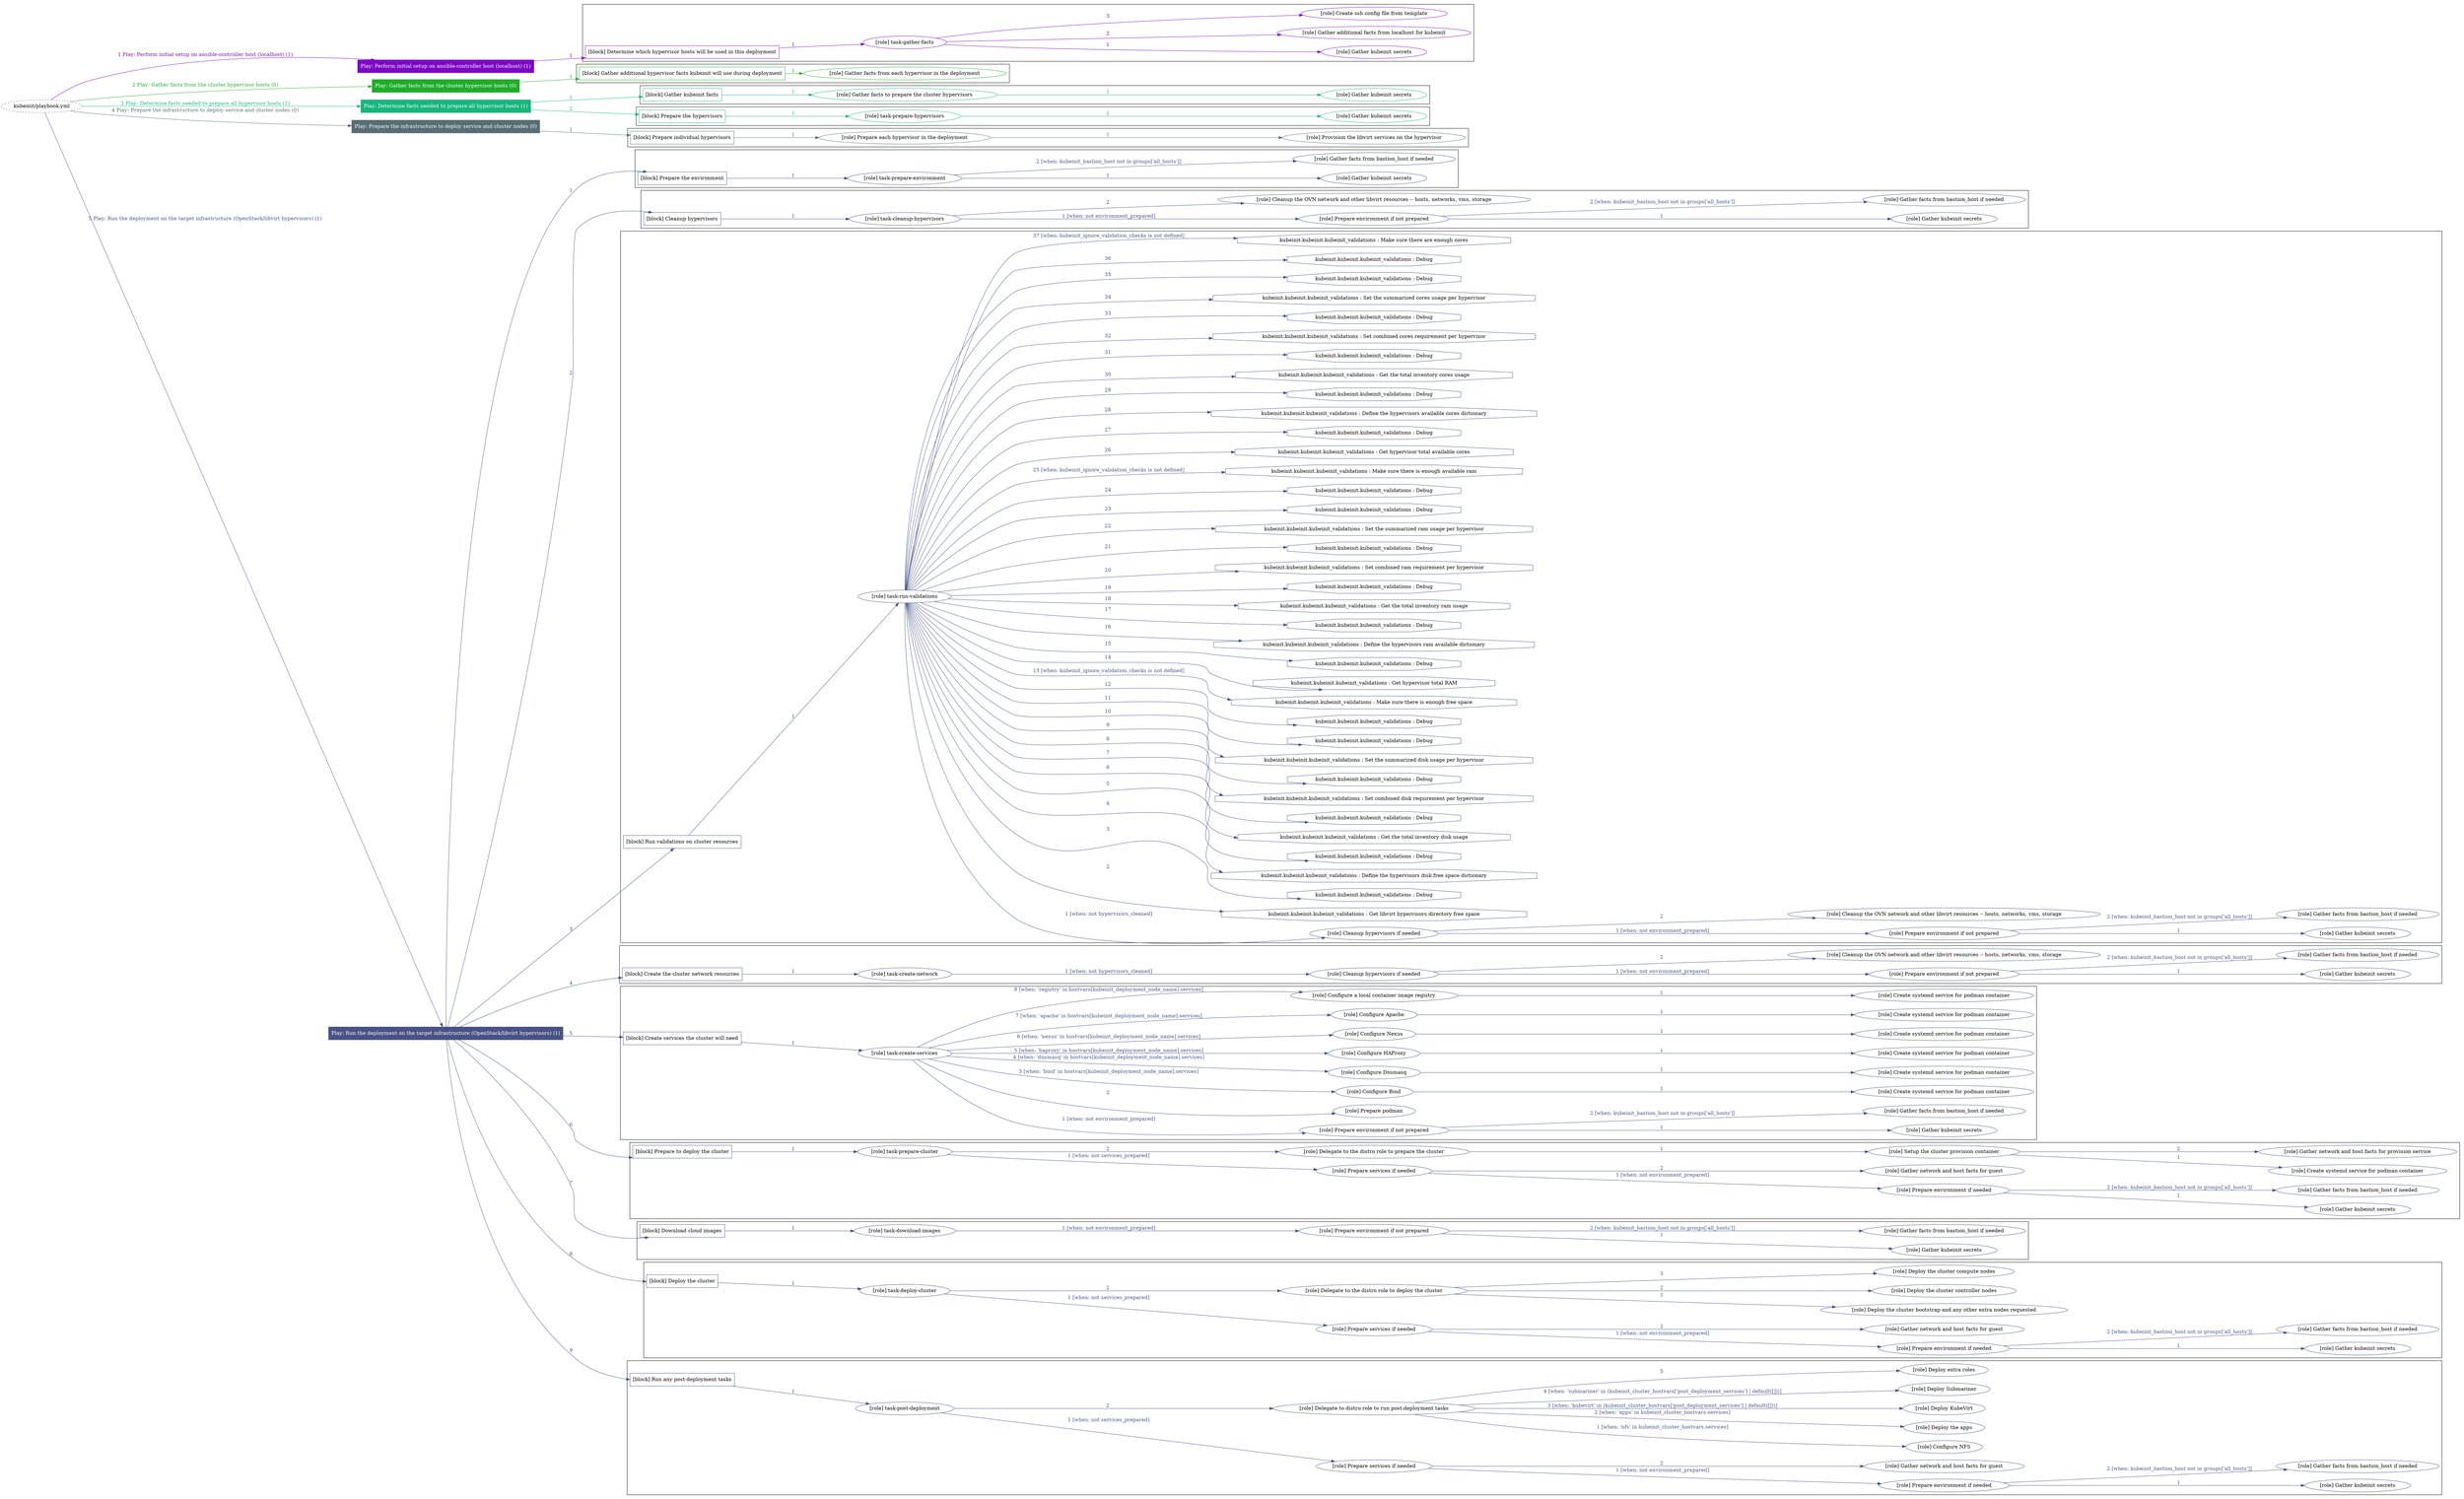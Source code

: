 digraph {
	graph [concentrate=true ordering=in rankdir=LR ratio=fill]
	edge [esep=5 sep=10]
	"kubeinit/playbook.yml" [URL="/home/runner/work/kubeinit/kubeinit/kubeinit/playbook.yml" id=playbook_e165d195 style=dotted]
	"kubeinit/playbook.yml" -> play_b39936c9 [label="1 Play: Perform initial setup on ansible-controller host (localhost) (1)" color="#7c07c5" fontcolor="#7c07c5" id=edge_play_b39936c9 labeltooltip="1 Play: Perform initial setup on ansible-controller host (localhost) (1)" tooltip="1 Play: Perform initial setup on ansible-controller host (localhost) (1)"]
	subgraph "Play: Perform initial setup on ansible-controller host (localhost) (1)" {
		play_b39936c9 [label="Play: Perform initial setup on ansible-controller host (localhost) (1)" URL="/home/runner/work/kubeinit/kubeinit/kubeinit/playbook.yml" color="#7c07c5" fontcolor="#ffffff" id=play_b39936c9 shape=box style=filled tooltip=localhost]
		play_b39936c9 -> block_df18a59b [label=1 color="#7c07c5" fontcolor="#7c07c5" id=edge_block_df18a59b labeltooltip=1 tooltip=1]
		subgraph cluster_block_df18a59b {
			block_df18a59b [label="[block] Determine which hypervisor hosts will be used in this deployment" URL="/home/runner/work/kubeinit/kubeinit/kubeinit/playbook.yml" color="#7c07c5" id=block_df18a59b labeltooltip="Determine which hypervisor hosts will be used in this deployment" shape=box tooltip="Determine which hypervisor hosts will be used in this deployment"]
			block_df18a59b -> role_0419d117 [label="1 " color="#7c07c5" fontcolor="#7c07c5" id=edge_role_0419d117 labeltooltip="1 " tooltip="1 "]
			subgraph "task-gather-facts" {
				role_0419d117 [label="[role] task-gather-facts" URL="/home/runner/work/kubeinit/kubeinit/kubeinit/playbook.yml" color="#7c07c5" id=role_0419d117 tooltip="task-gather-facts"]
				role_0419d117 -> role_a0d05494 [label="1 " color="#7c07c5" fontcolor="#7c07c5" id=edge_role_a0d05494 labeltooltip="1 " tooltip="1 "]
				subgraph "Gather kubeinit secrets" {
					role_a0d05494 [label="[role] Gather kubeinit secrets" URL="/home/runner/.ansible/collections/ansible_collections/kubeinit/kubeinit/roles/kubeinit_prepare/tasks/build_hypervisors_group.yml" color="#7c07c5" id=role_a0d05494 tooltip="Gather kubeinit secrets"]
				}
				role_0419d117 -> role_77c975e5 [label="2 " color="#7c07c5" fontcolor="#7c07c5" id=edge_role_77c975e5 labeltooltip="2 " tooltip="2 "]
				subgraph "Gather additional facts from localhost for kubeinit" {
					role_77c975e5 [label="[role] Gather additional facts from localhost for kubeinit" URL="/home/runner/.ansible/collections/ansible_collections/kubeinit/kubeinit/roles/kubeinit_prepare/tasks/build_hypervisors_group.yml" color="#7c07c5" id=role_77c975e5 tooltip="Gather additional facts from localhost for kubeinit"]
				}
				role_0419d117 -> role_5011b105 [label="3 " color="#7c07c5" fontcolor="#7c07c5" id=edge_role_5011b105 labeltooltip="3 " tooltip="3 "]
				subgraph "Create ssh config file from template" {
					role_5011b105 [label="[role] Create ssh config file from template" URL="/home/runner/.ansible/collections/ansible_collections/kubeinit/kubeinit/roles/kubeinit_prepare/tasks/build_hypervisors_group.yml" color="#7c07c5" id=role_5011b105 tooltip="Create ssh config file from template"]
				}
			}
		}
	}
	"kubeinit/playbook.yml" -> play_15cdb31a [label="2 Play: Gather facts from the cluster hypervisor hosts (0)" color="#1fad29" fontcolor="#1fad29" id=edge_play_15cdb31a labeltooltip="2 Play: Gather facts from the cluster hypervisor hosts (0)" tooltip="2 Play: Gather facts from the cluster hypervisor hosts (0)"]
	subgraph "Play: Gather facts from the cluster hypervisor hosts (0)" {
		play_15cdb31a [label="Play: Gather facts from the cluster hypervisor hosts (0)" URL="/home/runner/work/kubeinit/kubeinit/kubeinit/playbook.yml" color="#1fad29" fontcolor="#ffffff" id=play_15cdb31a shape=box style=filled tooltip="Play: Gather facts from the cluster hypervisor hosts (0)"]
		play_15cdb31a -> block_5ecfaa1b [label=1 color="#1fad29" fontcolor="#1fad29" id=edge_block_5ecfaa1b labeltooltip=1 tooltip=1]
		subgraph cluster_block_5ecfaa1b {
			block_5ecfaa1b [label="[block] Gather additional hypervisor facts kubeinit will use during deployment" URL="/home/runner/work/kubeinit/kubeinit/kubeinit/playbook.yml" color="#1fad29" id=block_5ecfaa1b labeltooltip="Gather additional hypervisor facts kubeinit will use during deployment" shape=box tooltip="Gather additional hypervisor facts kubeinit will use during deployment"]
			block_5ecfaa1b -> role_6c024d2e [label="1 " color="#1fad29" fontcolor="#1fad29" id=edge_role_6c024d2e labeltooltip="1 " tooltip="1 "]
			subgraph "Gather facts from each hypervisor in the deployment" {
				role_6c024d2e [label="[role] Gather facts from each hypervisor in the deployment" URL="/home/runner/work/kubeinit/kubeinit/kubeinit/playbook.yml" color="#1fad29" id=role_6c024d2e tooltip="Gather facts from each hypervisor in the deployment"]
			}
		}
	}
	"kubeinit/playbook.yml" -> play_80fdcc60 [label="3 Play: Determine facts needed to prepare all hypervisor hosts (1)" color="#16b67c" fontcolor="#16b67c" id=edge_play_80fdcc60 labeltooltip="3 Play: Determine facts needed to prepare all hypervisor hosts (1)" tooltip="3 Play: Determine facts needed to prepare all hypervisor hosts (1)"]
	subgraph "Play: Determine facts needed to prepare all hypervisor hosts (1)" {
		play_80fdcc60 [label="Play: Determine facts needed to prepare all hypervisor hosts (1)" URL="/home/runner/work/kubeinit/kubeinit/kubeinit/playbook.yml" color="#16b67c" fontcolor="#ffffff" id=play_80fdcc60 shape=box style=filled tooltip=localhost]
		play_80fdcc60 -> block_9526e3d7 [label=1 color="#16b67c" fontcolor="#16b67c" id=edge_block_9526e3d7 labeltooltip=1 tooltip=1]
		subgraph cluster_block_9526e3d7 {
			block_9526e3d7 [label="[block] Gather kubeinit facts" URL="/home/runner/work/kubeinit/kubeinit/kubeinit/playbook.yml" color="#16b67c" id=block_9526e3d7 labeltooltip="Gather kubeinit facts" shape=box tooltip="Gather kubeinit facts"]
			block_9526e3d7 -> role_a04226e2 [label="1 " color="#16b67c" fontcolor="#16b67c" id=edge_role_a04226e2 labeltooltip="1 " tooltip="1 "]
			subgraph "Gather facts to prepare the cluster hypervisors" {
				role_a04226e2 [label="[role] Gather facts to prepare the cluster hypervisors" URL="/home/runner/work/kubeinit/kubeinit/kubeinit/playbook.yml" color="#16b67c" id=role_a04226e2 tooltip="Gather facts to prepare the cluster hypervisors"]
				role_a04226e2 -> role_629d0f61 [label="1 " color="#16b67c" fontcolor="#16b67c" id=edge_role_629d0f61 labeltooltip="1 " tooltip="1 "]
				subgraph "Gather kubeinit secrets" {
					role_629d0f61 [label="[role] Gather kubeinit secrets" URL="/home/runner/.ansible/collections/ansible_collections/kubeinit/kubeinit/roles/kubeinit_prepare/tasks/gather_kubeinit_facts.yml" color="#16b67c" id=role_629d0f61 tooltip="Gather kubeinit secrets"]
				}
			}
		}
		play_80fdcc60 -> block_d2785560 [label=2 color="#16b67c" fontcolor="#16b67c" id=edge_block_d2785560 labeltooltip=2 tooltip=2]
		subgraph cluster_block_d2785560 {
			block_d2785560 [label="[block] Prepare the hypervisors" URL="/home/runner/work/kubeinit/kubeinit/kubeinit/playbook.yml" color="#16b67c" id=block_d2785560 labeltooltip="Prepare the hypervisors" shape=box tooltip="Prepare the hypervisors"]
			block_d2785560 -> role_91aceff5 [label="1 " color="#16b67c" fontcolor="#16b67c" id=edge_role_91aceff5 labeltooltip="1 " tooltip="1 "]
			subgraph "task-prepare-hypervisors" {
				role_91aceff5 [label="[role] task-prepare-hypervisors" URL="/home/runner/work/kubeinit/kubeinit/kubeinit/playbook.yml" color="#16b67c" id=role_91aceff5 tooltip="task-prepare-hypervisors"]
				role_91aceff5 -> role_79ef7860 [label="1 " color="#16b67c" fontcolor="#16b67c" id=edge_role_79ef7860 labeltooltip="1 " tooltip="1 "]
				subgraph "Gather kubeinit secrets" {
					role_79ef7860 [label="[role] Gather kubeinit secrets" URL="/home/runner/.ansible/collections/ansible_collections/kubeinit/kubeinit/roles/kubeinit_prepare/tasks/gather_kubeinit_facts.yml" color="#16b67c" id=role_79ef7860 tooltip="Gather kubeinit secrets"]
				}
			}
		}
	}
	"kubeinit/playbook.yml" -> play_d66b73c7 [label="4 Play: Prepare the infrastructure to deploy service and cluster nodes (0)" color="#586d74" fontcolor="#586d74" id=edge_play_d66b73c7 labeltooltip="4 Play: Prepare the infrastructure to deploy service and cluster nodes (0)" tooltip="4 Play: Prepare the infrastructure to deploy service and cluster nodes (0)"]
	subgraph "Play: Prepare the infrastructure to deploy service and cluster nodes (0)" {
		play_d66b73c7 [label="Play: Prepare the infrastructure to deploy service and cluster nodes (0)" URL="/home/runner/work/kubeinit/kubeinit/kubeinit/playbook.yml" color="#586d74" fontcolor="#ffffff" id=play_d66b73c7 shape=box style=filled tooltip="Play: Prepare the infrastructure to deploy service and cluster nodes (0)"]
		play_d66b73c7 -> block_55d68b80 [label=1 color="#586d74" fontcolor="#586d74" id=edge_block_55d68b80 labeltooltip=1 tooltip=1]
		subgraph cluster_block_55d68b80 {
			block_55d68b80 [label="[block] Prepare individual hypervisors" URL="/home/runner/work/kubeinit/kubeinit/kubeinit/playbook.yml" color="#586d74" id=block_55d68b80 labeltooltip="Prepare individual hypervisors" shape=box tooltip="Prepare individual hypervisors"]
			block_55d68b80 -> role_3cbe4081 [label="1 " color="#586d74" fontcolor="#586d74" id=edge_role_3cbe4081 labeltooltip="1 " tooltip="1 "]
			subgraph "Prepare each hypervisor in the deployment" {
				role_3cbe4081 [label="[role] Prepare each hypervisor in the deployment" URL="/home/runner/work/kubeinit/kubeinit/kubeinit/playbook.yml" color="#586d74" id=role_3cbe4081 tooltip="Prepare each hypervisor in the deployment"]
				role_3cbe4081 -> role_d733265a [label="1 " color="#586d74" fontcolor="#586d74" id=edge_role_d733265a labeltooltip="1 " tooltip="1 "]
				subgraph "Provision the libvirt services on the hypervisor" {
					role_d733265a [label="[role] Provision the libvirt services on the hypervisor" URL="/home/runner/.ansible/collections/ansible_collections/kubeinit/kubeinit/roles/kubeinit_prepare/tasks/prepare_hypervisor.yml" color="#586d74" id=role_d733265a tooltip="Provision the libvirt services on the hypervisor"]
				}
			}
		}
	}
	"kubeinit/playbook.yml" -> play_f026ac64 [label="5 Play: Run the deployment on the target infrastructure (OpenStack/libvirt hypervisors) (1)" color="#485284" fontcolor="#485284" id=edge_play_f026ac64 labeltooltip="5 Play: Run the deployment on the target infrastructure (OpenStack/libvirt hypervisors) (1)" tooltip="5 Play: Run the deployment on the target infrastructure (OpenStack/libvirt hypervisors) (1)"]
	subgraph "Play: Run the deployment on the target infrastructure (OpenStack/libvirt hypervisors) (1)" {
		play_f026ac64 [label="Play: Run the deployment on the target infrastructure (OpenStack/libvirt hypervisors) (1)" URL="/home/runner/work/kubeinit/kubeinit/kubeinit/playbook.yml" color="#485284" fontcolor="#ffffff" id=play_f026ac64 shape=box style=filled tooltip=localhost]
		play_f026ac64 -> block_2dd8a87c [label=1 color="#485284" fontcolor="#485284" id=edge_block_2dd8a87c labeltooltip=1 tooltip=1]
		subgraph cluster_block_2dd8a87c {
			block_2dd8a87c [label="[block] Prepare the environment" URL="/home/runner/work/kubeinit/kubeinit/kubeinit/playbook.yml" color="#485284" id=block_2dd8a87c labeltooltip="Prepare the environment" shape=box tooltip="Prepare the environment"]
			block_2dd8a87c -> role_6b06c5dc [label="1 " color="#485284" fontcolor="#485284" id=edge_role_6b06c5dc labeltooltip="1 " tooltip="1 "]
			subgraph "task-prepare-environment" {
				role_6b06c5dc [label="[role] task-prepare-environment" URL="/home/runner/work/kubeinit/kubeinit/kubeinit/playbook.yml" color="#485284" id=role_6b06c5dc tooltip="task-prepare-environment"]
				role_6b06c5dc -> role_f160cb7f [label="1 " color="#485284" fontcolor="#485284" id=edge_role_f160cb7f labeltooltip="1 " tooltip="1 "]
				subgraph "Gather kubeinit secrets" {
					role_f160cb7f [label="[role] Gather kubeinit secrets" URL="/home/runner/.ansible/collections/ansible_collections/kubeinit/kubeinit/roles/kubeinit_prepare/tasks/gather_kubeinit_facts.yml" color="#485284" id=role_f160cb7f tooltip="Gather kubeinit secrets"]
				}
				role_6b06c5dc -> role_c52f47fa [label="2 [when: kubeinit_bastion_host not in groups['all_hosts']]" color="#485284" fontcolor="#485284" id=edge_role_c52f47fa labeltooltip="2 [when: kubeinit_bastion_host not in groups['all_hosts']]" tooltip="2 [when: kubeinit_bastion_host not in groups['all_hosts']]"]
				subgraph "Gather facts from bastion_host if needed" {
					role_c52f47fa [label="[role] Gather facts from bastion_host if needed" URL="/home/runner/.ansible/collections/ansible_collections/kubeinit/kubeinit/roles/kubeinit_prepare/tasks/main.yml" color="#485284" id=role_c52f47fa tooltip="Gather facts from bastion_host if needed"]
				}
			}
		}
		play_f026ac64 -> block_02aca6d0 [label=2 color="#485284" fontcolor="#485284" id=edge_block_02aca6d0 labeltooltip=2 tooltip=2]
		subgraph cluster_block_02aca6d0 {
			block_02aca6d0 [label="[block] Cleanup hypervisors" URL="/home/runner/work/kubeinit/kubeinit/kubeinit/playbook.yml" color="#485284" id=block_02aca6d0 labeltooltip="Cleanup hypervisors" shape=box tooltip="Cleanup hypervisors"]
			block_02aca6d0 -> role_238a31aa [label="1 " color="#485284" fontcolor="#485284" id=edge_role_238a31aa labeltooltip="1 " tooltip="1 "]
			subgraph "task-cleanup-hypervisors" {
				role_238a31aa [label="[role] task-cleanup-hypervisors" URL="/home/runner/work/kubeinit/kubeinit/kubeinit/playbook.yml" color="#485284" id=role_238a31aa tooltip="task-cleanup-hypervisors"]
				role_238a31aa -> role_1bfb5729 [label="1 [when: not environment_prepared]" color="#485284" fontcolor="#485284" id=edge_role_1bfb5729 labeltooltip="1 [when: not environment_prepared]" tooltip="1 [when: not environment_prepared]"]
				subgraph "Prepare environment if not prepared" {
					role_1bfb5729 [label="[role] Prepare environment if not prepared" URL="/home/runner/.ansible/collections/ansible_collections/kubeinit/kubeinit/roles/kubeinit_libvirt/tasks/cleanup_hypervisors.yml" color="#485284" id=role_1bfb5729 tooltip="Prepare environment if not prepared"]
					role_1bfb5729 -> role_c528c324 [label="1 " color="#485284" fontcolor="#485284" id=edge_role_c528c324 labeltooltip="1 " tooltip="1 "]
					subgraph "Gather kubeinit secrets" {
						role_c528c324 [label="[role] Gather kubeinit secrets" URL="/home/runner/.ansible/collections/ansible_collections/kubeinit/kubeinit/roles/kubeinit_prepare/tasks/gather_kubeinit_facts.yml" color="#485284" id=role_c528c324 tooltip="Gather kubeinit secrets"]
					}
					role_1bfb5729 -> role_07a1faea [label="2 [when: kubeinit_bastion_host not in groups['all_hosts']]" color="#485284" fontcolor="#485284" id=edge_role_07a1faea labeltooltip="2 [when: kubeinit_bastion_host not in groups['all_hosts']]" tooltip="2 [when: kubeinit_bastion_host not in groups['all_hosts']]"]
					subgraph "Gather facts from bastion_host if needed" {
						role_07a1faea [label="[role] Gather facts from bastion_host if needed" URL="/home/runner/.ansible/collections/ansible_collections/kubeinit/kubeinit/roles/kubeinit_prepare/tasks/main.yml" color="#485284" id=role_07a1faea tooltip="Gather facts from bastion_host if needed"]
					}
				}
				role_238a31aa -> role_b13483f5 [label="2 " color="#485284" fontcolor="#485284" id=edge_role_b13483f5 labeltooltip="2 " tooltip="2 "]
				subgraph "Cleanup the OVN network and other libvirt resources -- hosts, networks, vms, storage" {
					role_b13483f5 [label="[role] Cleanup the OVN network and other libvirt resources -- hosts, networks, vms, storage" URL="/home/runner/.ansible/collections/ansible_collections/kubeinit/kubeinit/roles/kubeinit_libvirt/tasks/cleanup_hypervisors.yml" color="#485284" id=role_b13483f5 tooltip="Cleanup the OVN network and other libvirt resources -- hosts, networks, vms, storage"]
				}
			}
		}
		play_f026ac64 -> block_bf3d092b [label=3 color="#485284" fontcolor="#485284" id=edge_block_bf3d092b labeltooltip=3 tooltip=3]
		subgraph cluster_block_bf3d092b {
			block_bf3d092b [label="[block] Run validations on cluster resources" URL="/home/runner/work/kubeinit/kubeinit/kubeinit/playbook.yml" color="#485284" id=block_bf3d092b labeltooltip="Run validations on cluster resources" shape=box tooltip="Run validations on cluster resources"]
			block_bf3d092b -> role_c4db0199 [label="1 " color="#485284" fontcolor="#485284" id=edge_role_c4db0199 labeltooltip="1 " tooltip="1 "]
			subgraph "task-run-validations" {
				role_c4db0199 [label="[role] task-run-validations" URL="/home/runner/work/kubeinit/kubeinit/kubeinit/playbook.yml" color="#485284" id=role_c4db0199 tooltip="task-run-validations"]
				role_c4db0199 -> role_87c89c33 [label="1 [when: not hypervisors_cleaned]" color="#485284" fontcolor="#485284" id=edge_role_87c89c33 labeltooltip="1 [when: not hypervisors_cleaned]" tooltip="1 [when: not hypervisors_cleaned]"]
				subgraph "Cleanup hypervisors if needed" {
					role_87c89c33 [label="[role] Cleanup hypervisors if needed" URL="/home/runner/.ansible/collections/ansible_collections/kubeinit/kubeinit/roles/kubeinit_validations/tasks/main.yml" color="#485284" id=role_87c89c33 tooltip="Cleanup hypervisors if needed"]
					role_87c89c33 -> role_2be7efdb [label="1 [when: not environment_prepared]" color="#485284" fontcolor="#485284" id=edge_role_2be7efdb labeltooltip="1 [when: not environment_prepared]" tooltip="1 [when: not environment_prepared]"]
					subgraph "Prepare environment if not prepared" {
						role_2be7efdb [label="[role] Prepare environment if not prepared" URL="/home/runner/.ansible/collections/ansible_collections/kubeinit/kubeinit/roles/kubeinit_libvirt/tasks/cleanup_hypervisors.yml" color="#485284" id=role_2be7efdb tooltip="Prepare environment if not prepared"]
						role_2be7efdb -> role_87f83fd0 [label="1 " color="#485284" fontcolor="#485284" id=edge_role_87f83fd0 labeltooltip="1 " tooltip="1 "]
						subgraph "Gather kubeinit secrets" {
							role_87f83fd0 [label="[role] Gather kubeinit secrets" URL="/home/runner/.ansible/collections/ansible_collections/kubeinit/kubeinit/roles/kubeinit_prepare/tasks/gather_kubeinit_facts.yml" color="#485284" id=role_87f83fd0 tooltip="Gather kubeinit secrets"]
						}
						role_2be7efdb -> role_ef5cf3a1 [label="2 [when: kubeinit_bastion_host not in groups['all_hosts']]" color="#485284" fontcolor="#485284" id=edge_role_ef5cf3a1 labeltooltip="2 [when: kubeinit_bastion_host not in groups['all_hosts']]" tooltip="2 [when: kubeinit_bastion_host not in groups['all_hosts']]"]
						subgraph "Gather facts from bastion_host if needed" {
							role_ef5cf3a1 [label="[role] Gather facts from bastion_host if needed" URL="/home/runner/.ansible/collections/ansible_collections/kubeinit/kubeinit/roles/kubeinit_prepare/tasks/main.yml" color="#485284" id=role_ef5cf3a1 tooltip="Gather facts from bastion_host if needed"]
						}
					}
					role_87c89c33 -> role_c9be60df [label="2 " color="#485284" fontcolor="#485284" id=edge_role_c9be60df labeltooltip="2 " tooltip="2 "]
					subgraph "Cleanup the OVN network and other libvirt resources -- hosts, networks, vms, storage" {
						role_c9be60df [label="[role] Cleanup the OVN network and other libvirt resources -- hosts, networks, vms, storage" URL="/home/runner/.ansible/collections/ansible_collections/kubeinit/kubeinit/roles/kubeinit_libvirt/tasks/cleanup_hypervisors.yml" color="#485284" id=role_c9be60df tooltip="Cleanup the OVN network and other libvirt resources -- hosts, networks, vms, storage"]
					}
				}
				task_0f40c03b [label="kubeinit.kubeinit.kubeinit_validations : Get libvirt hypervisors directory free space" URL="/home/runner/.ansible/collections/ansible_collections/kubeinit/kubeinit/roles/kubeinit_validations/tasks/10_libvirt_free_space.yml" color="#485284" id=task_0f40c03b shape=octagon tooltip="kubeinit.kubeinit.kubeinit_validations : Get libvirt hypervisors directory free space"]
				role_c4db0199 -> task_0f40c03b [label="2 " color="#485284" fontcolor="#485284" id=edge_task_0f40c03b labeltooltip="2 " tooltip="2 "]
				task_740a5308 [label="kubeinit.kubeinit.kubeinit_validations : Debug" URL="/home/runner/.ansible/collections/ansible_collections/kubeinit/kubeinit/roles/kubeinit_validations/tasks/10_libvirt_free_space.yml" color="#485284" id=task_740a5308 shape=octagon tooltip="kubeinit.kubeinit.kubeinit_validations : Debug"]
				role_c4db0199 -> task_740a5308 [label="3 " color="#485284" fontcolor="#485284" id=edge_task_740a5308 labeltooltip="3 " tooltip="3 "]
				task_85ee3e04 [label="kubeinit.kubeinit.kubeinit_validations : Define the hypervisors disk free space dictionary" URL="/home/runner/.ansible/collections/ansible_collections/kubeinit/kubeinit/roles/kubeinit_validations/tasks/10_libvirt_free_space.yml" color="#485284" id=task_85ee3e04 shape=octagon tooltip="kubeinit.kubeinit.kubeinit_validations : Define the hypervisors disk free space dictionary"]
				role_c4db0199 -> task_85ee3e04 [label="4 " color="#485284" fontcolor="#485284" id=edge_task_85ee3e04 labeltooltip="4 " tooltip="4 "]
				task_e5a0ebb9 [label="kubeinit.kubeinit.kubeinit_validations : Debug" URL="/home/runner/.ansible/collections/ansible_collections/kubeinit/kubeinit/roles/kubeinit_validations/tasks/10_libvirt_free_space.yml" color="#485284" id=task_e5a0ebb9 shape=octagon tooltip="kubeinit.kubeinit.kubeinit_validations : Debug"]
				role_c4db0199 -> task_e5a0ebb9 [label="5 " color="#485284" fontcolor="#485284" id=edge_task_e5a0ebb9 labeltooltip="5 " tooltip="5 "]
				task_11994e20 [label="kubeinit.kubeinit.kubeinit_validations : Get the total inventory disk usage" URL="/home/runner/.ansible/collections/ansible_collections/kubeinit/kubeinit/roles/kubeinit_validations/tasks/10_libvirt_free_space.yml" color="#485284" id=task_11994e20 shape=octagon tooltip="kubeinit.kubeinit.kubeinit_validations : Get the total inventory disk usage"]
				role_c4db0199 -> task_11994e20 [label="6 " color="#485284" fontcolor="#485284" id=edge_task_11994e20 labeltooltip="6 " tooltip="6 "]
				task_76964c2e [label="kubeinit.kubeinit.kubeinit_validations : Debug" URL="/home/runner/.ansible/collections/ansible_collections/kubeinit/kubeinit/roles/kubeinit_validations/tasks/10_libvirt_free_space.yml" color="#485284" id=task_76964c2e shape=octagon tooltip="kubeinit.kubeinit.kubeinit_validations : Debug"]
				role_c4db0199 -> task_76964c2e [label="7 " color="#485284" fontcolor="#485284" id=edge_task_76964c2e labeltooltip="7 " tooltip="7 "]
				task_31be4788 [label="kubeinit.kubeinit.kubeinit_validations : Set combined disk requirement per hypervisor" URL="/home/runner/.ansible/collections/ansible_collections/kubeinit/kubeinit/roles/kubeinit_validations/tasks/10_libvirt_free_space.yml" color="#485284" id=task_31be4788 shape=octagon tooltip="kubeinit.kubeinit.kubeinit_validations : Set combined disk requirement per hypervisor"]
				role_c4db0199 -> task_31be4788 [label="8 " color="#485284" fontcolor="#485284" id=edge_task_31be4788 labeltooltip="8 " tooltip="8 "]
				task_702470fc [label="kubeinit.kubeinit.kubeinit_validations : Debug" URL="/home/runner/.ansible/collections/ansible_collections/kubeinit/kubeinit/roles/kubeinit_validations/tasks/10_libvirt_free_space.yml" color="#485284" id=task_702470fc shape=octagon tooltip="kubeinit.kubeinit.kubeinit_validations : Debug"]
				role_c4db0199 -> task_702470fc [label="9 " color="#485284" fontcolor="#485284" id=edge_task_702470fc labeltooltip="9 " tooltip="9 "]
				task_bb8114bf [label="kubeinit.kubeinit.kubeinit_validations : Set the summarized disk usage per hypervisor" URL="/home/runner/.ansible/collections/ansible_collections/kubeinit/kubeinit/roles/kubeinit_validations/tasks/10_libvirt_free_space.yml" color="#485284" id=task_bb8114bf shape=octagon tooltip="kubeinit.kubeinit.kubeinit_validations : Set the summarized disk usage per hypervisor"]
				role_c4db0199 -> task_bb8114bf [label="10 " color="#485284" fontcolor="#485284" id=edge_task_bb8114bf labeltooltip="10 " tooltip="10 "]
				task_c79b26b0 [label="kubeinit.kubeinit.kubeinit_validations : Debug" URL="/home/runner/.ansible/collections/ansible_collections/kubeinit/kubeinit/roles/kubeinit_validations/tasks/10_libvirt_free_space.yml" color="#485284" id=task_c79b26b0 shape=octagon tooltip="kubeinit.kubeinit.kubeinit_validations : Debug"]
				role_c4db0199 -> task_c79b26b0 [label="11 " color="#485284" fontcolor="#485284" id=edge_task_c79b26b0 labeltooltip="11 " tooltip="11 "]
				task_bc16a6bf [label="kubeinit.kubeinit.kubeinit_validations : Debug" URL="/home/runner/.ansible/collections/ansible_collections/kubeinit/kubeinit/roles/kubeinit_validations/tasks/10_libvirt_free_space.yml" color="#485284" id=task_bc16a6bf shape=octagon tooltip="kubeinit.kubeinit.kubeinit_validations : Debug"]
				role_c4db0199 -> task_bc16a6bf [label="12 " color="#485284" fontcolor="#485284" id=edge_task_bc16a6bf labeltooltip="12 " tooltip="12 "]
				task_f105ebb9 [label="kubeinit.kubeinit.kubeinit_validations : Make sure there is enough free space" URL="/home/runner/.ansible/collections/ansible_collections/kubeinit/kubeinit/roles/kubeinit_validations/tasks/10_libvirt_free_space.yml" color="#485284" id=task_f105ebb9 shape=octagon tooltip="kubeinit.kubeinit.kubeinit_validations : Make sure there is enough free space"]
				role_c4db0199 -> task_f105ebb9 [label="13 [when: kubeinit_ignore_validation_checks is not defined]" color="#485284" fontcolor="#485284" id=edge_task_f105ebb9 labeltooltip="13 [when: kubeinit_ignore_validation_checks is not defined]" tooltip="13 [when: kubeinit_ignore_validation_checks is not defined]"]
				task_8ac98c07 [label="kubeinit.kubeinit.kubeinit_validations : Get hypervisor total RAM" URL="/home/runner/.ansible/collections/ansible_collections/kubeinit/kubeinit/roles/kubeinit_validations/tasks/20_libvirt_available_ram.yml" color="#485284" id=task_8ac98c07 shape=octagon tooltip="kubeinit.kubeinit.kubeinit_validations : Get hypervisor total RAM"]
				role_c4db0199 -> task_8ac98c07 [label="14 " color="#485284" fontcolor="#485284" id=edge_task_8ac98c07 labeltooltip="14 " tooltip="14 "]
				task_33d92baa [label="kubeinit.kubeinit.kubeinit_validations : Debug" URL="/home/runner/.ansible/collections/ansible_collections/kubeinit/kubeinit/roles/kubeinit_validations/tasks/20_libvirt_available_ram.yml" color="#485284" id=task_33d92baa shape=octagon tooltip="kubeinit.kubeinit.kubeinit_validations : Debug"]
				role_c4db0199 -> task_33d92baa [label="15 " color="#485284" fontcolor="#485284" id=edge_task_33d92baa labeltooltip="15 " tooltip="15 "]
				task_04f05449 [label="kubeinit.kubeinit.kubeinit_validations : Define the hypervisors ram available dictionary" URL="/home/runner/.ansible/collections/ansible_collections/kubeinit/kubeinit/roles/kubeinit_validations/tasks/20_libvirt_available_ram.yml" color="#485284" id=task_04f05449 shape=octagon tooltip="kubeinit.kubeinit.kubeinit_validations : Define the hypervisors ram available dictionary"]
				role_c4db0199 -> task_04f05449 [label="16 " color="#485284" fontcolor="#485284" id=edge_task_04f05449 labeltooltip="16 " tooltip="16 "]
				task_a8c045d0 [label="kubeinit.kubeinit.kubeinit_validations : Debug" URL="/home/runner/.ansible/collections/ansible_collections/kubeinit/kubeinit/roles/kubeinit_validations/tasks/20_libvirt_available_ram.yml" color="#485284" id=task_a8c045d0 shape=octagon tooltip="kubeinit.kubeinit.kubeinit_validations : Debug"]
				role_c4db0199 -> task_a8c045d0 [label="17 " color="#485284" fontcolor="#485284" id=edge_task_a8c045d0 labeltooltip="17 " tooltip="17 "]
				task_fd84ca06 [label="kubeinit.kubeinit.kubeinit_validations : Get the total inventory ram usage" URL="/home/runner/.ansible/collections/ansible_collections/kubeinit/kubeinit/roles/kubeinit_validations/tasks/20_libvirt_available_ram.yml" color="#485284" id=task_fd84ca06 shape=octagon tooltip="kubeinit.kubeinit.kubeinit_validations : Get the total inventory ram usage"]
				role_c4db0199 -> task_fd84ca06 [label="18 " color="#485284" fontcolor="#485284" id=edge_task_fd84ca06 labeltooltip="18 " tooltip="18 "]
				task_1ec0642a [label="kubeinit.kubeinit.kubeinit_validations : Debug" URL="/home/runner/.ansible/collections/ansible_collections/kubeinit/kubeinit/roles/kubeinit_validations/tasks/20_libvirt_available_ram.yml" color="#485284" id=task_1ec0642a shape=octagon tooltip="kubeinit.kubeinit.kubeinit_validations : Debug"]
				role_c4db0199 -> task_1ec0642a [label="19 " color="#485284" fontcolor="#485284" id=edge_task_1ec0642a labeltooltip="19 " tooltip="19 "]
				task_e3d0caf4 [label="kubeinit.kubeinit.kubeinit_validations : Set combined ram requirement per hypervisor" URL="/home/runner/.ansible/collections/ansible_collections/kubeinit/kubeinit/roles/kubeinit_validations/tasks/20_libvirt_available_ram.yml" color="#485284" id=task_e3d0caf4 shape=octagon tooltip="kubeinit.kubeinit.kubeinit_validations : Set combined ram requirement per hypervisor"]
				role_c4db0199 -> task_e3d0caf4 [label="20 " color="#485284" fontcolor="#485284" id=edge_task_e3d0caf4 labeltooltip="20 " tooltip="20 "]
				task_700f93a5 [label="kubeinit.kubeinit.kubeinit_validations : Debug" URL="/home/runner/.ansible/collections/ansible_collections/kubeinit/kubeinit/roles/kubeinit_validations/tasks/20_libvirt_available_ram.yml" color="#485284" id=task_700f93a5 shape=octagon tooltip="kubeinit.kubeinit.kubeinit_validations : Debug"]
				role_c4db0199 -> task_700f93a5 [label="21 " color="#485284" fontcolor="#485284" id=edge_task_700f93a5 labeltooltip="21 " tooltip="21 "]
				task_d6aaa230 [label="kubeinit.kubeinit.kubeinit_validations : Set the summarized ram usage per hypervisor" URL="/home/runner/.ansible/collections/ansible_collections/kubeinit/kubeinit/roles/kubeinit_validations/tasks/20_libvirt_available_ram.yml" color="#485284" id=task_d6aaa230 shape=octagon tooltip="kubeinit.kubeinit.kubeinit_validations : Set the summarized ram usage per hypervisor"]
				role_c4db0199 -> task_d6aaa230 [label="22 " color="#485284" fontcolor="#485284" id=edge_task_d6aaa230 labeltooltip="22 " tooltip="22 "]
				task_d2f1692d [label="kubeinit.kubeinit.kubeinit_validations : Debug" URL="/home/runner/.ansible/collections/ansible_collections/kubeinit/kubeinit/roles/kubeinit_validations/tasks/20_libvirt_available_ram.yml" color="#485284" id=task_d2f1692d shape=octagon tooltip="kubeinit.kubeinit.kubeinit_validations : Debug"]
				role_c4db0199 -> task_d2f1692d [label="23 " color="#485284" fontcolor="#485284" id=edge_task_d2f1692d labeltooltip="23 " tooltip="23 "]
				task_9e4d8a4d [label="kubeinit.kubeinit.kubeinit_validations : Debug" URL="/home/runner/.ansible/collections/ansible_collections/kubeinit/kubeinit/roles/kubeinit_validations/tasks/20_libvirt_available_ram.yml" color="#485284" id=task_9e4d8a4d shape=octagon tooltip="kubeinit.kubeinit.kubeinit_validations : Debug"]
				role_c4db0199 -> task_9e4d8a4d [label="24 " color="#485284" fontcolor="#485284" id=edge_task_9e4d8a4d labeltooltip="24 " tooltip="24 "]
				task_a4ba0cb0 [label="kubeinit.kubeinit.kubeinit_validations : Make sure there is enough available ram" URL="/home/runner/.ansible/collections/ansible_collections/kubeinit/kubeinit/roles/kubeinit_validations/tasks/20_libvirt_available_ram.yml" color="#485284" id=task_a4ba0cb0 shape=octagon tooltip="kubeinit.kubeinit.kubeinit_validations : Make sure there is enough available ram"]
				role_c4db0199 -> task_a4ba0cb0 [label="25 [when: kubeinit_ignore_validation_checks is not defined]" color="#485284" fontcolor="#485284" id=edge_task_a4ba0cb0 labeltooltip="25 [when: kubeinit_ignore_validation_checks is not defined]" tooltip="25 [when: kubeinit_ignore_validation_checks is not defined]"]
				task_e416107e [label="kubeinit.kubeinit.kubeinit_validations : Get hypervisor total available cores" URL="/home/runner/.ansible/collections/ansible_collections/kubeinit/kubeinit/roles/kubeinit_validations/tasks/30_libvirt_check_cpu_cores.yml" color="#485284" id=task_e416107e shape=octagon tooltip="kubeinit.kubeinit.kubeinit_validations : Get hypervisor total available cores"]
				role_c4db0199 -> task_e416107e [label="26 " color="#485284" fontcolor="#485284" id=edge_task_e416107e labeltooltip="26 " tooltip="26 "]
				task_f7e06b13 [label="kubeinit.kubeinit.kubeinit_validations : Debug" URL="/home/runner/.ansible/collections/ansible_collections/kubeinit/kubeinit/roles/kubeinit_validations/tasks/30_libvirt_check_cpu_cores.yml" color="#485284" id=task_f7e06b13 shape=octagon tooltip="kubeinit.kubeinit.kubeinit_validations : Debug"]
				role_c4db0199 -> task_f7e06b13 [label="27 " color="#485284" fontcolor="#485284" id=edge_task_f7e06b13 labeltooltip="27 " tooltip="27 "]
				task_aa59fd1b [label="kubeinit.kubeinit.kubeinit_validations : Define the hypervisors available cores dictionary" URL="/home/runner/.ansible/collections/ansible_collections/kubeinit/kubeinit/roles/kubeinit_validations/tasks/30_libvirt_check_cpu_cores.yml" color="#485284" id=task_aa59fd1b shape=octagon tooltip="kubeinit.kubeinit.kubeinit_validations : Define the hypervisors available cores dictionary"]
				role_c4db0199 -> task_aa59fd1b [label="28 " color="#485284" fontcolor="#485284" id=edge_task_aa59fd1b labeltooltip="28 " tooltip="28 "]
				task_7d8da84d [label="kubeinit.kubeinit.kubeinit_validations : Debug" URL="/home/runner/.ansible/collections/ansible_collections/kubeinit/kubeinit/roles/kubeinit_validations/tasks/30_libvirt_check_cpu_cores.yml" color="#485284" id=task_7d8da84d shape=octagon tooltip="kubeinit.kubeinit.kubeinit_validations : Debug"]
				role_c4db0199 -> task_7d8da84d [label="29 " color="#485284" fontcolor="#485284" id=edge_task_7d8da84d labeltooltip="29 " tooltip="29 "]
				task_817b29f2 [label="kubeinit.kubeinit.kubeinit_validations : Get the total inventory cores usage" URL="/home/runner/.ansible/collections/ansible_collections/kubeinit/kubeinit/roles/kubeinit_validations/tasks/30_libvirt_check_cpu_cores.yml" color="#485284" id=task_817b29f2 shape=octagon tooltip="kubeinit.kubeinit.kubeinit_validations : Get the total inventory cores usage"]
				role_c4db0199 -> task_817b29f2 [label="30 " color="#485284" fontcolor="#485284" id=edge_task_817b29f2 labeltooltip="30 " tooltip="30 "]
				task_20cc8c35 [label="kubeinit.kubeinit.kubeinit_validations : Debug" URL="/home/runner/.ansible/collections/ansible_collections/kubeinit/kubeinit/roles/kubeinit_validations/tasks/30_libvirt_check_cpu_cores.yml" color="#485284" id=task_20cc8c35 shape=octagon tooltip="kubeinit.kubeinit.kubeinit_validations : Debug"]
				role_c4db0199 -> task_20cc8c35 [label="31 " color="#485284" fontcolor="#485284" id=edge_task_20cc8c35 labeltooltip="31 " tooltip="31 "]
				task_1feae94e [label="kubeinit.kubeinit.kubeinit_validations : Set combined cores requirement per hypervisor" URL="/home/runner/.ansible/collections/ansible_collections/kubeinit/kubeinit/roles/kubeinit_validations/tasks/30_libvirt_check_cpu_cores.yml" color="#485284" id=task_1feae94e shape=octagon tooltip="kubeinit.kubeinit.kubeinit_validations : Set combined cores requirement per hypervisor"]
				role_c4db0199 -> task_1feae94e [label="32 " color="#485284" fontcolor="#485284" id=edge_task_1feae94e labeltooltip="32 " tooltip="32 "]
				task_1b78a3cc [label="kubeinit.kubeinit.kubeinit_validations : Debug" URL="/home/runner/.ansible/collections/ansible_collections/kubeinit/kubeinit/roles/kubeinit_validations/tasks/30_libvirt_check_cpu_cores.yml" color="#485284" id=task_1b78a3cc shape=octagon tooltip="kubeinit.kubeinit.kubeinit_validations : Debug"]
				role_c4db0199 -> task_1b78a3cc [label="33 " color="#485284" fontcolor="#485284" id=edge_task_1b78a3cc labeltooltip="33 " tooltip="33 "]
				task_023a7b62 [label="kubeinit.kubeinit.kubeinit_validations : Set the summarized cores usage per hypervisor" URL="/home/runner/.ansible/collections/ansible_collections/kubeinit/kubeinit/roles/kubeinit_validations/tasks/30_libvirt_check_cpu_cores.yml" color="#485284" id=task_023a7b62 shape=octagon tooltip="kubeinit.kubeinit.kubeinit_validations : Set the summarized cores usage per hypervisor"]
				role_c4db0199 -> task_023a7b62 [label="34 " color="#485284" fontcolor="#485284" id=edge_task_023a7b62 labeltooltip="34 " tooltip="34 "]
				task_aab21f32 [label="kubeinit.kubeinit.kubeinit_validations : Debug" URL="/home/runner/.ansible/collections/ansible_collections/kubeinit/kubeinit/roles/kubeinit_validations/tasks/30_libvirt_check_cpu_cores.yml" color="#485284" id=task_aab21f32 shape=octagon tooltip="kubeinit.kubeinit.kubeinit_validations : Debug"]
				role_c4db0199 -> task_aab21f32 [label="35 " color="#485284" fontcolor="#485284" id=edge_task_aab21f32 labeltooltip="35 " tooltip="35 "]
				task_7a009270 [label="kubeinit.kubeinit.kubeinit_validations : Debug" URL="/home/runner/.ansible/collections/ansible_collections/kubeinit/kubeinit/roles/kubeinit_validations/tasks/30_libvirt_check_cpu_cores.yml" color="#485284" id=task_7a009270 shape=octagon tooltip="kubeinit.kubeinit.kubeinit_validations : Debug"]
				role_c4db0199 -> task_7a009270 [label="36 " color="#485284" fontcolor="#485284" id=edge_task_7a009270 labeltooltip="36 " tooltip="36 "]
				task_985b26d4 [label="kubeinit.kubeinit.kubeinit_validations : Make sure there are enough cores" URL="/home/runner/.ansible/collections/ansible_collections/kubeinit/kubeinit/roles/kubeinit_validations/tasks/30_libvirt_check_cpu_cores.yml" color="#485284" id=task_985b26d4 shape=octagon tooltip="kubeinit.kubeinit.kubeinit_validations : Make sure there are enough cores"]
				role_c4db0199 -> task_985b26d4 [label="37 [when: kubeinit_ignore_validation_checks is not defined]" color="#485284" fontcolor="#485284" id=edge_task_985b26d4 labeltooltip="37 [when: kubeinit_ignore_validation_checks is not defined]" tooltip="37 [when: kubeinit_ignore_validation_checks is not defined]"]
			}
		}
		play_f026ac64 -> block_d3cb38c8 [label=4 color="#485284" fontcolor="#485284" id=edge_block_d3cb38c8 labeltooltip=4 tooltip=4]
		subgraph cluster_block_d3cb38c8 {
			block_d3cb38c8 [label="[block] Create the cluster network resources" URL="/home/runner/work/kubeinit/kubeinit/kubeinit/playbook.yml" color="#485284" id=block_d3cb38c8 labeltooltip="Create the cluster network resources" shape=box tooltip="Create the cluster network resources"]
			block_d3cb38c8 -> role_e51c17f1 [label="1 " color="#485284" fontcolor="#485284" id=edge_role_e51c17f1 labeltooltip="1 " tooltip="1 "]
			subgraph "task-create-network" {
				role_e51c17f1 [label="[role] task-create-network" URL="/home/runner/work/kubeinit/kubeinit/kubeinit/playbook.yml" color="#485284" id=role_e51c17f1 tooltip="task-create-network"]
				role_e51c17f1 -> role_bfb274fc [label="1 [when: not hypervisors_cleaned]" color="#485284" fontcolor="#485284" id=edge_role_bfb274fc labeltooltip="1 [when: not hypervisors_cleaned]" tooltip="1 [when: not hypervisors_cleaned]"]
				subgraph "Cleanup hypervisors if needed" {
					role_bfb274fc [label="[role] Cleanup hypervisors if needed" URL="/home/runner/.ansible/collections/ansible_collections/kubeinit/kubeinit/roles/kubeinit_libvirt/tasks/create_network.yml" color="#485284" id=role_bfb274fc tooltip="Cleanup hypervisors if needed"]
					role_bfb274fc -> role_3a2a1885 [label="1 [when: not environment_prepared]" color="#485284" fontcolor="#485284" id=edge_role_3a2a1885 labeltooltip="1 [when: not environment_prepared]" tooltip="1 [when: not environment_prepared]"]
					subgraph "Prepare environment if not prepared" {
						role_3a2a1885 [label="[role] Prepare environment if not prepared" URL="/home/runner/.ansible/collections/ansible_collections/kubeinit/kubeinit/roles/kubeinit_libvirt/tasks/cleanup_hypervisors.yml" color="#485284" id=role_3a2a1885 tooltip="Prepare environment if not prepared"]
						role_3a2a1885 -> role_ea4fb07b [label="1 " color="#485284" fontcolor="#485284" id=edge_role_ea4fb07b labeltooltip="1 " tooltip="1 "]
						subgraph "Gather kubeinit secrets" {
							role_ea4fb07b [label="[role] Gather kubeinit secrets" URL="/home/runner/.ansible/collections/ansible_collections/kubeinit/kubeinit/roles/kubeinit_prepare/tasks/gather_kubeinit_facts.yml" color="#485284" id=role_ea4fb07b tooltip="Gather kubeinit secrets"]
						}
						role_3a2a1885 -> role_94638034 [label="2 [when: kubeinit_bastion_host not in groups['all_hosts']]" color="#485284" fontcolor="#485284" id=edge_role_94638034 labeltooltip="2 [when: kubeinit_bastion_host not in groups['all_hosts']]" tooltip="2 [when: kubeinit_bastion_host not in groups['all_hosts']]"]
						subgraph "Gather facts from bastion_host if needed" {
							role_94638034 [label="[role] Gather facts from bastion_host if needed" URL="/home/runner/.ansible/collections/ansible_collections/kubeinit/kubeinit/roles/kubeinit_prepare/tasks/main.yml" color="#485284" id=role_94638034 tooltip="Gather facts from bastion_host if needed"]
						}
					}
					role_bfb274fc -> role_e6f1e116 [label="2 " color="#485284" fontcolor="#485284" id=edge_role_e6f1e116 labeltooltip="2 " tooltip="2 "]
					subgraph "Cleanup the OVN network and other libvirt resources -- hosts, networks, vms, storage" {
						role_e6f1e116 [label="[role] Cleanup the OVN network and other libvirt resources -- hosts, networks, vms, storage" URL="/home/runner/.ansible/collections/ansible_collections/kubeinit/kubeinit/roles/kubeinit_libvirt/tasks/cleanup_hypervisors.yml" color="#485284" id=role_e6f1e116 tooltip="Cleanup the OVN network and other libvirt resources -- hosts, networks, vms, storage"]
					}
				}
			}
		}
		play_f026ac64 -> block_ca832797 [label=5 color="#485284" fontcolor="#485284" id=edge_block_ca832797 labeltooltip=5 tooltip=5]
		subgraph cluster_block_ca832797 {
			block_ca832797 [label="[block] Create services the cluster will need" URL="/home/runner/work/kubeinit/kubeinit/kubeinit/playbook.yml" color="#485284" id=block_ca832797 labeltooltip="Create services the cluster will need" shape=box tooltip="Create services the cluster will need"]
			block_ca832797 -> role_841c935e [label="1 " color="#485284" fontcolor="#485284" id=edge_role_841c935e labeltooltip="1 " tooltip="1 "]
			subgraph "task-create-services" {
				role_841c935e [label="[role] task-create-services" URL="/home/runner/work/kubeinit/kubeinit/kubeinit/playbook.yml" color="#485284" id=role_841c935e tooltip="task-create-services"]
				role_841c935e -> role_a7250c40 [label="1 [when: not environment_prepared]" color="#485284" fontcolor="#485284" id=edge_role_a7250c40 labeltooltip="1 [when: not environment_prepared]" tooltip="1 [when: not environment_prepared]"]
				subgraph "Prepare environment if not prepared" {
					role_a7250c40 [label="[role] Prepare environment if not prepared" URL="/home/runner/.ansible/collections/ansible_collections/kubeinit/kubeinit/roles/kubeinit_services/tasks/main.yml" color="#485284" id=role_a7250c40 tooltip="Prepare environment if not prepared"]
					role_a7250c40 -> role_9a2160f3 [label="1 " color="#485284" fontcolor="#485284" id=edge_role_9a2160f3 labeltooltip="1 " tooltip="1 "]
					subgraph "Gather kubeinit secrets" {
						role_9a2160f3 [label="[role] Gather kubeinit secrets" URL="/home/runner/.ansible/collections/ansible_collections/kubeinit/kubeinit/roles/kubeinit_prepare/tasks/gather_kubeinit_facts.yml" color="#485284" id=role_9a2160f3 tooltip="Gather kubeinit secrets"]
					}
					role_a7250c40 -> role_72550076 [label="2 [when: kubeinit_bastion_host not in groups['all_hosts']]" color="#485284" fontcolor="#485284" id=edge_role_72550076 labeltooltip="2 [when: kubeinit_bastion_host not in groups['all_hosts']]" tooltip="2 [when: kubeinit_bastion_host not in groups['all_hosts']]"]
					subgraph "Gather facts from bastion_host if needed" {
						role_72550076 [label="[role] Gather facts from bastion_host if needed" URL="/home/runner/.ansible/collections/ansible_collections/kubeinit/kubeinit/roles/kubeinit_prepare/tasks/main.yml" color="#485284" id=role_72550076 tooltip="Gather facts from bastion_host if needed"]
					}
				}
				role_841c935e -> role_9202832d [label="2 " color="#485284" fontcolor="#485284" id=edge_role_9202832d labeltooltip="2 " tooltip="2 "]
				subgraph "Prepare podman" {
					role_9202832d [label="[role] Prepare podman" URL="/home/runner/.ansible/collections/ansible_collections/kubeinit/kubeinit/roles/kubeinit_services/tasks/00_create_service_pod.yml" color="#485284" id=role_9202832d tooltip="Prepare podman"]
				}
				role_841c935e -> role_1502dafd [label="3 [when: 'bind' in hostvars[kubeinit_deployment_node_name].services]" color="#485284" fontcolor="#485284" id=edge_role_1502dafd labeltooltip="3 [when: 'bind' in hostvars[kubeinit_deployment_node_name].services]" tooltip="3 [when: 'bind' in hostvars[kubeinit_deployment_node_name].services]"]
				subgraph "Configure Bind" {
					role_1502dafd [label="[role] Configure Bind" URL="/home/runner/.ansible/collections/ansible_collections/kubeinit/kubeinit/roles/kubeinit_services/tasks/start_services_containers.yml" color="#485284" id=role_1502dafd tooltip="Configure Bind"]
					role_1502dafd -> role_b47de363 [label="1 " color="#485284" fontcolor="#485284" id=edge_role_b47de363 labeltooltip="1 " tooltip="1 "]
					subgraph "Create systemd service for podman container" {
						role_b47de363 [label="[role] Create systemd service for podman container" URL="/home/runner/.ansible/collections/ansible_collections/kubeinit/kubeinit/roles/kubeinit_bind/tasks/main.yml" color="#485284" id=role_b47de363 tooltip="Create systemd service for podman container"]
					}
				}
				role_841c935e -> role_3ca93481 [label="4 [when: 'dnsmasq' in hostvars[kubeinit_deployment_node_name].services]" color="#485284" fontcolor="#485284" id=edge_role_3ca93481 labeltooltip="4 [when: 'dnsmasq' in hostvars[kubeinit_deployment_node_name].services]" tooltip="4 [when: 'dnsmasq' in hostvars[kubeinit_deployment_node_name].services]"]
				subgraph "Configure Dnsmasq" {
					role_3ca93481 [label="[role] Configure Dnsmasq" URL="/home/runner/.ansible/collections/ansible_collections/kubeinit/kubeinit/roles/kubeinit_services/tasks/start_services_containers.yml" color="#485284" id=role_3ca93481 tooltip="Configure Dnsmasq"]
					role_3ca93481 -> role_2d714f08 [label="1 " color="#485284" fontcolor="#485284" id=edge_role_2d714f08 labeltooltip="1 " tooltip="1 "]
					subgraph "Create systemd service for podman container" {
						role_2d714f08 [label="[role] Create systemd service for podman container" URL="/home/runner/.ansible/collections/ansible_collections/kubeinit/kubeinit/roles/kubeinit_dnsmasq/tasks/main.yml" color="#485284" id=role_2d714f08 tooltip="Create systemd service for podman container"]
					}
				}
				role_841c935e -> role_1f6bbd02 [label="5 [when: 'haproxy' in hostvars[kubeinit_deployment_node_name].services]" color="#485284" fontcolor="#485284" id=edge_role_1f6bbd02 labeltooltip="5 [when: 'haproxy' in hostvars[kubeinit_deployment_node_name].services]" tooltip="5 [when: 'haproxy' in hostvars[kubeinit_deployment_node_name].services]"]
				subgraph "Configure HAProxy" {
					role_1f6bbd02 [label="[role] Configure HAProxy" URL="/home/runner/.ansible/collections/ansible_collections/kubeinit/kubeinit/roles/kubeinit_services/tasks/start_services_containers.yml" color="#485284" id=role_1f6bbd02 tooltip="Configure HAProxy"]
					role_1f6bbd02 -> role_8e0a7404 [label="1 " color="#485284" fontcolor="#485284" id=edge_role_8e0a7404 labeltooltip="1 " tooltip="1 "]
					subgraph "Create systemd service for podman container" {
						role_8e0a7404 [label="[role] Create systemd service for podman container" URL="/home/runner/.ansible/collections/ansible_collections/kubeinit/kubeinit/roles/kubeinit_haproxy/tasks/main.yml" color="#485284" id=role_8e0a7404 tooltip="Create systemd service for podman container"]
					}
				}
				role_841c935e -> role_20ea5daf [label="6 [when: 'nexus' in hostvars[kubeinit_deployment_node_name].services]" color="#485284" fontcolor="#485284" id=edge_role_20ea5daf labeltooltip="6 [when: 'nexus' in hostvars[kubeinit_deployment_node_name].services]" tooltip="6 [when: 'nexus' in hostvars[kubeinit_deployment_node_name].services]"]
				subgraph "Configure Nexus" {
					role_20ea5daf [label="[role] Configure Nexus" URL="/home/runner/.ansible/collections/ansible_collections/kubeinit/kubeinit/roles/kubeinit_services/tasks/start_services_containers.yml" color="#485284" id=role_20ea5daf tooltip="Configure Nexus"]
					role_20ea5daf -> role_9eee89ba [label="1 " color="#485284" fontcolor="#485284" id=edge_role_9eee89ba labeltooltip="1 " tooltip="1 "]
					subgraph "Create systemd service for podman container" {
						role_9eee89ba [label="[role] Create systemd service for podman container" URL="/home/runner/.ansible/collections/ansible_collections/kubeinit/kubeinit/roles/kubeinit_nexus/tasks/main.yml" color="#485284" id=role_9eee89ba tooltip="Create systemd service for podman container"]
					}
				}
				role_841c935e -> role_286e0b3d [label="7 [when: 'apache' in hostvars[kubeinit_deployment_node_name].services]" color="#485284" fontcolor="#485284" id=edge_role_286e0b3d labeltooltip="7 [when: 'apache' in hostvars[kubeinit_deployment_node_name].services]" tooltip="7 [when: 'apache' in hostvars[kubeinit_deployment_node_name].services]"]
				subgraph "Configure Apache" {
					role_286e0b3d [label="[role] Configure Apache" URL="/home/runner/.ansible/collections/ansible_collections/kubeinit/kubeinit/roles/kubeinit_services/tasks/start_services_containers.yml" color="#485284" id=role_286e0b3d tooltip="Configure Apache"]
					role_286e0b3d -> role_910ad654 [label="1 " color="#485284" fontcolor="#485284" id=edge_role_910ad654 labeltooltip="1 " tooltip="1 "]
					subgraph "Create systemd service for podman container" {
						role_910ad654 [label="[role] Create systemd service for podman container" URL="/home/runner/.ansible/collections/ansible_collections/kubeinit/kubeinit/roles/kubeinit_apache/tasks/main.yml" color="#485284" id=role_910ad654 tooltip="Create systemd service for podman container"]
					}
				}
				role_841c935e -> role_a8bd350e [label="8 [when: 'registry' in hostvars[kubeinit_deployment_node_name].services]" color="#485284" fontcolor="#485284" id=edge_role_a8bd350e labeltooltip="8 [when: 'registry' in hostvars[kubeinit_deployment_node_name].services]" tooltip="8 [when: 'registry' in hostvars[kubeinit_deployment_node_name].services]"]
				subgraph "Configure a local container image registry" {
					role_a8bd350e [label="[role] Configure a local container image registry" URL="/home/runner/.ansible/collections/ansible_collections/kubeinit/kubeinit/roles/kubeinit_services/tasks/start_services_containers.yml" color="#485284" id=role_a8bd350e tooltip="Configure a local container image registry"]
					role_a8bd350e -> role_bc6d88c1 [label="1 " color="#485284" fontcolor="#485284" id=edge_role_bc6d88c1 labeltooltip="1 " tooltip="1 "]
					subgraph "Create systemd service for podman container" {
						role_bc6d88c1 [label="[role] Create systemd service for podman container" URL="/home/runner/.ansible/collections/ansible_collections/kubeinit/kubeinit/roles/kubeinit_registry/tasks/main.yml" color="#485284" id=role_bc6d88c1 tooltip="Create systemd service for podman container"]
					}
				}
			}
		}
		play_f026ac64 -> block_c335f303 [label=6 color="#485284" fontcolor="#485284" id=edge_block_c335f303 labeltooltip=6 tooltip=6]
		subgraph cluster_block_c335f303 {
			block_c335f303 [label="[block] Prepare to deploy the cluster" URL="/home/runner/work/kubeinit/kubeinit/kubeinit/playbook.yml" color="#485284" id=block_c335f303 labeltooltip="Prepare to deploy the cluster" shape=box tooltip="Prepare to deploy the cluster"]
			block_c335f303 -> role_c95c57f8 [label="1 " color="#485284" fontcolor="#485284" id=edge_role_c95c57f8 labeltooltip="1 " tooltip="1 "]
			subgraph "task-prepare-cluster" {
				role_c95c57f8 [label="[role] task-prepare-cluster" URL="/home/runner/work/kubeinit/kubeinit/kubeinit/playbook.yml" color="#485284" id=role_c95c57f8 tooltip="task-prepare-cluster"]
				role_c95c57f8 -> role_e91bba1a [label="1 [when: not services_prepared]" color="#485284" fontcolor="#485284" id=edge_role_e91bba1a labeltooltip="1 [when: not services_prepared]" tooltip="1 [when: not services_prepared]"]
				subgraph "Prepare services if needed" {
					role_e91bba1a [label="[role] Prepare services if needed" URL="/home/runner/.ansible/collections/ansible_collections/kubeinit/kubeinit/roles/kubeinit_prepare/tasks/prepare_cluster.yml" color="#485284" id=role_e91bba1a tooltip="Prepare services if needed"]
					role_e91bba1a -> role_b9027a17 [label="1 [when: not environment_prepared]" color="#485284" fontcolor="#485284" id=edge_role_b9027a17 labeltooltip="1 [when: not environment_prepared]" tooltip="1 [when: not environment_prepared]"]
					subgraph "Prepare environment if needed" {
						role_b9027a17 [label="[role] Prepare environment if needed" URL="/home/runner/.ansible/collections/ansible_collections/kubeinit/kubeinit/roles/kubeinit_services/tasks/prepare_services.yml" color="#485284" id=role_b9027a17 tooltip="Prepare environment if needed"]
						role_b9027a17 -> role_9334c92c [label="1 " color="#485284" fontcolor="#485284" id=edge_role_9334c92c labeltooltip="1 " tooltip="1 "]
						subgraph "Gather kubeinit secrets" {
							role_9334c92c [label="[role] Gather kubeinit secrets" URL="/home/runner/.ansible/collections/ansible_collections/kubeinit/kubeinit/roles/kubeinit_prepare/tasks/gather_kubeinit_facts.yml" color="#485284" id=role_9334c92c tooltip="Gather kubeinit secrets"]
						}
						role_b9027a17 -> role_9155fd73 [label="2 [when: kubeinit_bastion_host not in groups['all_hosts']]" color="#485284" fontcolor="#485284" id=edge_role_9155fd73 labeltooltip="2 [when: kubeinit_bastion_host not in groups['all_hosts']]" tooltip="2 [when: kubeinit_bastion_host not in groups['all_hosts']]"]
						subgraph "Gather facts from bastion_host if needed" {
							role_9155fd73 [label="[role] Gather facts from bastion_host if needed" URL="/home/runner/.ansible/collections/ansible_collections/kubeinit/kubeinit/roles/kubeinit_prepare/tasks/main.yml" color="#485284" id=role_9155fd73 tooltip="Gather facts from bastion_host if needed"]
						}
					}
					role_e91bba1a -> role_ae1bc420 [label="2 " color="#485284" fontcolor="#485284" id=edge_role_ae1bc420 labeltooltip="2 " tooltip="2 "]
					subgraph "Gather network and host facts for guest" {
						role_ae1bc420 [label="[role] Gather network and host facts for guest" URL="/home/runner/.ansible/collections/ansible_collections/kubeinit/kubeinit/roles/kubeinit_services/tasks/prepare_services.yml" color="#485284" id=role_ae1bc420 tooltip="Gather network and host facts for guest"]
					}
				}
				role_c95c57f8 -> role_7608e34b [label="2 " color="#485284" fontcolor="#485284" id=edge_role_7608e34b labeltooltip="2 " tooltip="2 "]
				subgraph "Delegate to the distro role to prepare the cluster" {
					role_7608e34b [label="[role] Delegate to the distro role to prepare the cluster" URL="/home/runner/.ansible/collections/ansible_collections/kubeinit/kubeinit/roles/kubeinit_prepare/tasks/prepare_cluster.yml" color="#485284" id=role_7608e34b tooltip="Delegate to the distro role to prepare the cluster"]
					role_7608e34b -> role_0a3663d0 [label="1 " color="#485284" fontcolor="#485284" id=edge_role_0a3663d0 labeltooltip="1 " tooltip="1 "]
					subgraph "Setup the cluster provision container" {
						role_0a3663d0 [label="[role] Setup the cluster provision container" URL="/home/runner/.ansible/collections/ansible_collections/kubeinit/kubeinit/roles/kubeinit_openshift/tasks/prepare_cluster.yml" color="#485284" id=role_0a3663d0 tooltip="Setup the cluster provision container"]
						role_0a3663d0 -> role_443110ef [label="1 " color="#485284" fontcolor="#485284" id=edge_role_443110ef labeltooltip="1 " tooltip="1 "]
						subgraph "Create systemd service for podman container" {
							role_443110ef [label="[role] Create systemd service for podman container" URL="/home/runner/.ansible/collections/ansible_collections/kubeinit/kubeinit/roles/kubeinit_services/tasks/create_provision_container.yml" color="#485284" id=role_443110ef tooltip="Create systemd service for podman container"]
						}
						role_0a3663d0 -> role_4c7565e8 [label="2 " color="#485284" fontcolor="#485284" id=edge_role_4c7565e8 labeltooltip="2 " tooltip="2 "]
						subgraph "Gather network and host facts for provision service" {
							role_4c7565e8 [label="[role] Gather network and host facts for provision service" URL="/home/runner/.ansible/collections/ansible_collections/kubeinit/kubeinit/roles/kubeinit_services/tasks/create_provision_container.yml" color="#485284" id=role_4c7565e8 tooltip="Gather network and host facts for provision service"]
						}
					}
				}
			}
		}
		play_f026ac64 -> block_2e8ac066 [label=7 color="#485284" fontcolor="#485284" id=edge_block_2e8ac066 labeltooltip=7 tooltip=7]
		subgraph cluster_block_2e8ac066 {
			block_2e8ac066 [label="[block] Download cloud images" URL="/home/runner/work/kubeinit/kubeinit/kubeinit/playbook.yml" color="#485284" id=block_2e8ac066 labeltooltip="Download cloud images" shape=box tooltip="Download cloud images"]
			block_2e8ac066 -> role_cbe1675c [label="1 " color="#485284" fontcolor="#485284" id=edge_role_cbe1675c labeltooltip="1 " tooltip="1 "]
			subgraph "task-download-images" {
				role_cbe1675c [label="[role] task-download-images" URL="/home/runner/work/kubeinit/kubeinit/kubeinit/playbook.yml" color="#485284" id=role_cbe1675c tooltip="task-download-images"]
				role_cbe1675c -> role_c4afbca8 [label="1 [when: not environment_prepared]" color="#485284" fontcolor="#485284" id=edge_role_c4afbca8 labeltooltip="1 [when: not environment_prepared]" tooltip="1 [when: not environment_prepared]"]
				subgraph "Prepare environment if not prepared" {
					role_c4afbca8 [label="[role] Prepare environment if not prepared" URL="/home/runner/.ansible/collections/ansible_collections/kubeinit/kubeinit/roles/kubeinit_libvirt/tasks/download_cloud_images.yml" color="#485284" id=role_c4afbca8 tooltip="Prepare environment if not prepared"]
					role_c4afbca8 -> role_5433cbea [label="1 " color="#485284" fontcolor="#485284" id=edge_role_5433cbea labeltooltip="1 " tooltip="1 "]
					subgraph "Gather kubeinit secrets" {
						role_5433cbea [label="[role] Gather kubeinit secrets" URL="/home/runner/.ansible/collections/ansible_collections/kubeinit/kubeinit/roles/kubeinit_prepare/tasks/gather_kubeinit_facts.yml" color="#485284" id=role_5433cbea tooltip="Gather kubeinit secrets"]
					}
					role_c4afbca8 -> role_224601d2 [label="2 [when: kubeinit_bastion_host not in groups['all_hosts']]" color="#485284" fontcolor="#485284" id=edge_role_224601d2 labeltooltip="2 [when: kubeinit_bastion_host not in groups['all_hosts']]" tooltip="2 [when: kubeinit_bastion_host not in groups['all_hosts']]"]
					subgraph "Gather facts from bastion_host if needed" {
						role_224601d2 [label="[role] Gather facts from bastion_host if needed" URL="/home/runner/.ansible/collections/ansible_collections/kubeinit/kubeinit/roles/kubeinit_prepare/tasks/main.yml" color="#485284" id=role_224601d2 tooltip="Gather facts from bastion_host if needed"]
					}
				}
			}
		}
		play_f026ac64 -> block_fb0f902c [label=8 color="#485284" fontcolor="#485284" id=edge_block_fb0f902c labeltooltip=8 tooltip=8]
		subgraph cluster_block_fb0f902c {
			block_fb0f902c [label="[block] Deploy the cluster" URL="/home/runner/work/kubeinit/kubeinit/kubeinit/playbook.yml" color="#485284" id=block_fb0f902c labeltooltip="Deploy the cluster" shape=box tooltip="Deploy the cluster"]
			block_fb0f902c -> role_ff5ee40e [label="1 " color="#485284" fontcolor="#485284" id=edge_role_ff5ee40e labeltooltip="1 " tooltip="1 "]
			subgraph "task-deploy-cluster" {
				role_ff5ee40e [label="[role] task-deploy-cluster" URL="/home/runner/work/kubeinit/kubeinit/kubeinit/playbook.yml" color="#485284" id=role_ff5ee40e tooltip="task-deploy-cluster"]
				role_ff5ee40e -> role_c426df47 [label="1 [when: not services_prepared]" color="#485284" fontcolor="#485284" id=edge_role_c426df47 labeltooltip="1 [when: not services_prepared]" tooltip="1 [when: not services_prepared]"]
				subgraph "Prepare services if needed" {
					role_c426df47 [label="[role] Prepare services if needed" URL="/home/runner/.ansible/collections/ansible_collections/kubeinit/kubeinit/roles/kubeinit_prepare/tasks/deploy_cluster.yml" color="#485284" id=role_c426df47 tooltip="Prepare services if needed"]
					role_c426df47 -> role_1eabacde [label="1 [when: not environment_prepared]" color="#485284" fontcolor="#485284" id=edge_role_1eabacde labeltooltip="1 [when: not environment_prepared]" tooltip="1 [when: not environment_prepared]"]
					subgraph "Prepare environment if needed" {
						role_1eabacde [label="[role] Prepare environment if needed" URL="/home/runner/.ansible/collections/ansible_collections/kubeinit/kubeinit/roles/kubeinit_services/tasks/prepare_services.yml" color="#485284" id=role_1eabacde tooltip="Prepare environment if needed"]
						role_1eabacde -> role_514d2ef3 [label="1 " color="#485284" fontcolor="#485284" id=edge_role_514d2ef3 labeltooltip="1 " tooltip="1 "]
						subgraph "Gather kubeinit secrets" {
							role_514d2ef3 [label="[role] Gather kubeinit secrets" URL="/home/runner/.ansible/collections/ansible_collections/kubeinit/kubeinit/roles/kubeinit_prepare/tasks/gather_kubeinit_facts.yml" color="#485284" id=role_514d2ef3 tooltip="Gather kubeinit secrets"]
						}
						role_1eabacde -> role_3f34d2cb [label="2 [when: kubeinit_bastion_host not in groups['all_hosts']]" color="#485284" fontcolor="#485284" id=edge_role_3f34d2cb labeltooltip="2 [when: kubeinit_bastion_host not in groups['all_hosts']]" tooltip="2 [when: kubeinit_bastion_host not in groups['all_hosts']]"]
						subgraph "Gather facts from bastion_host if needed" {
							role_3f34d2cb [label="[role] Gather facts from bastion_host if needed" URL="/home/runner/.ansible/collections/ansible_collections/kubeinit/kubeinit/roles/kubeinit_prepare/tasks/main.yml" color="#485284" id=role_3f34d2cb tooltip="Gather facts from bastion_host if needed"]
						}
					}
					role_c426df47 -> role_8d6117b1 [label="2 " color="#485284" fontcolor="#485284" id=edge_role_8d6117b1 labeltooltip="2 " tooltip="2 "]
					subgraph "Gather network and host facts for guest" {
						role_8d6117b1 [label="[role] Gather network and host facts for guest" URL="/home/runner/.ansible/collections/ansible_collections/kubeinit/kubeinit/roles/kubeinit_services/tasks/prepare_services.yml" color="#485284" id=role_8d6117b1 tooltip="Gather network and host facts for guest"]
					}
				}
				role_ff5ee40e -> role_d2ef88a6 [label="2 " color="#485284" fontcolor="#485284" id=edge_role_d2ef88a6 labeltooltip="2 " tooltip="2 "]
				subgraph "Delegate to the distro role to deploy the cluster" {
					role_d2ef88a6 [label="[role] Delegate to the distro role to deploy the cluster" URL="/home/runner/.ansible/collections/ansible_collections/kubeinit/kubeinit/roles/kubeinit_prepare/tasks/deploy_cluster.yml" color="#485284" id=role_d2ef88a6 tooltip="Delegate to the distro role to deploy the cluster"]
					role_d2ef88a6 -> role_27b5f5d6 [label="1 " color="#485284" fontcolor="#485284" id=edge_role_27b5f5d6 labeltooltip="1 " tooltip="1 "]
					subgraph "Deploy the cluster bootstrap and any other extra nodes requested" {
						role_27b5f5d6 [label="[role] Deploy the cluster bootstrap and any other extra nodes requested" URL="/home/runner/.ansible/collections/ansible_collections/kubeinit/kubeinit/roles/kubeinit_openshift/tasks/main.yml" color="#485284" id=role_27b5f5d6 tooltip="Deploy the cluster bootstrap and any other extra nodes requested"]
					}
					role_d2ef88a6 -> role_cc956ce4 [label="2 " color="#485284" fontcolor="#485284" id=edge_role_cc956ce4 labeltooltip="2 " tooltip="2 "]
					subgraph "Deploy the cluster controller nodes" {
						role_cc956ce4 [label="[role] Deploy the cluster controller nodes" URL="/home/runner/.ansible/collections/ansible_collections/kubeinit/kubeinit/roles/kubeinit_openshift/tasks/main.yml" color="#485284" id=role_cc956ce4 tooltip="Deploy the cluster controller nodes"]
					}
					role_d2ef88a6 -> role_ea818b38 [label="3 " color="#485284" fontcolor="#485284" id=edge_role_ea818b38 labeltooltip="3 " tooltip="3 "]
					subgraph "Deploy the cluster compute nodes" {
						role_ea818b38 [label="[role] Deploy the cluster compute nodes" URL="/home/runner/.ansible/collections/ansible_collections/kubeinit/kubeinit/roles/kubeinit_openshift/tasks/main.yml" color="#485284" id=role_ea818b38 tooltip="Deploy the cluster compute nodes"]
					}
				}
			}
		}
		play_f026ac64 -> block_772a306b [label=9 color="#485284" fontcolor="#485284" id=edge_block_772a306b labeltooltip=9 tooltip=9]
		subgraph cluster_block_772a306b {
			block_772a306b [label="[block] Run any post-deployment tasks" URL="/home/runner/work/kubeinit/kubeinit/kubeinit/playbook.yml" color="#485284" id=block_772a306b labeltooltip="Run any post-deployment tasks" shape=box tooltip="Run any post-deployment tasks"]
			block_772a306b -> role_944b5fea [label="1 " color="#485284" fontcolor="#485284" id=edge_role_944b5fea labeltooltip="1 " tooltip="1 "]
			subgraph "task-post-deployment" {
				role_944b5fea [label="[role] task-post-deployment" URL="/home/runner/work/kubeinit/kubeinit/kubeinit/playbook.yml" color="#485284" id=role_944b5fea tooltip="task-post-deployment"]
				role_944b5fea -> role_0993779d [label="1 [when: not services_prepared]" color="#485284" fontcolor="#485284" id=edge_role_0993779d labeltooltip="1 [when: not services_prepared]" tooltip="1 [when: not services_prepared]"]
				subgraph "Prepare services if needed" {
					role_0993779d [label="[role] Prepare services if needed" URL="/home/runner/.ansible/collections/ansible_collections/kubeinit/kubeinit/roles/kubeinit_prepare/tasks/post_deployment.yml" color="#485284" id=role_0993779d tooltip="Prepare services if needed"]
					role_0993779d -> role_72e89ccd [label="1 [when: not environment_prepared]" color="#485284" fontcolor="#485284" id=edge_role_72e89ccd labeltooltip="1 [when: not environment_prepared]" tooltip="1 [when: not environment_prepared]"]
					subgraph "Prepare environment if needed" {
						role_72e89ccd [label="[role] Prepare environment if needed" URL="/home/runner/.ansible/collections/ansible_collections/kubeinit/kubeinit/roles/kubeinit_services/tasks/prepare_services.yml" color="#485284" id=role_72e89ccd tooltip="Prepare environment if needed"]
						role_72e89ccd -> role_8b259e5c [label="1 " color="#485284" fontcolor="#485284" id=edge_role_8b259e5c labeltooltip="1 " tooltip="1 "]
						subgraph "Gather kubeinit secrets" {
							role_8b259e5c [label="[role] Gather kubeinit secrets" URL="/home/runner/.ansible/collections/ansible_collections/kubeinit/kubeinit/roles/kubeinit_prepare/tasks/gather_kubeinit_facts.yml" color="#485284" id=role_8b259e5c tooltip="Gather kubeinit secrets"]
						}
						role_72e89ccd -> role_d14aec1a [label="2 [when: kubeinit_bastion_host not in groups['all_hosts']]" color="#485284" fontcolor="#485284" id=edge_role_d14aec1a labeltooltip="2 [when: kubeinit_bastion_host not in groups['all_hosts']]" tooltip="2 [when: kubeinit_bastion_host not in groups['all_hosts']]"]
						subgraph "Gather facts from bastion_host if needed" {
							role_d14aec1a [label="[role] Gather facts from bastion_host if needed" URL="/home/runner/.ansible/collections/ansible_collections/kubeinit/kubeinit/roles/kubeinit_prepare/tasks/main.yml" color="#485284" id=role_d14aec1a tooltip="Gather facts from bastion_host if needed"]
						}
					}
					role_0993779d -> role_5f95c15a [label="2 " color="#485284" fontcolor="#485284" id=edge_role_5f95c15a labeltooltip="2 " tooltip="2 "]
					subgraph "Gather network and host facts for guest" {
						role_5f95c15a [label="[role] Gather network and host facts for guest" URL="/home/runner/.ansible/collections/ansible_collections/kubeinit/kubeinit/roles/kubeinit_services/tasks/prepare_services.yml" color="#485284" id=role_5f95c15a tooltip="Gather network and host facts for guest"]
					}
				}
				role_944b5fea -> role_0ba2543d [label="2 " color="#485284" fontcolor="#485284" id=edge_role_0ba2543d labeltooltip="2 " tooltip="2 "]
				subgraph "Delegate to distro role to run post-deployment tasks" {
					role_0ba2543d [label="[role] Delegate to distro role to run post-deployment tasks" URL="/home/runner/.ansible/collections/ansible_collections/kubeinit/kubeinit/roles/kubeinit_prepare/tasks/post_deployment.yml" color="#485284" id=role_0ba2543d tooltip="Delegate to distro role to run post-deployment tasks"]
					role_0ba2543d -> role_457f8180 [label="1 [when: 'nfs' in kubeinit_cluster_hostvars.services]" color="#485284" fontcolor="#485284" id=edge_role_457f8180 labeltooltip="1 [when: 'nfs' in kubeinit_cluster_hostvars.services]" tooltip="1 [when: 'nfs' in kubeinit_cluster_hostvars.services]"]
					subgraph "Configure NFS" {
						role_457f8180 [label="[role] Configure NFS" URL="/home/runner/.ansible/collections/ansible_collections/kubeinit/kubeinit/roles/kubeinit_openshift/tasks/post_deployment_tasks.yml" color="#485284" id=role_457f8180 tooltip="Configure NFS"]
					}
					role_0ba2543d -> role_2c89ea74 [label="2 [when: 'apps' in kubeinit_cluster_hostvars.services]" color="#485284" fontcolor="#485284" id=edge_role_2c89ea74 labeltooltip="2 [when: 'apps' in kubeinit_cluster_hostvars.services]" tooltip="2 [when: 'apps' in kubeinit_cluster_hostvars.services]"]
					subgraph "Deploy the apps" {
						role_2c89ea74 [label="[role] Deploy the apps" URL="/home/runner/.ansible/collections/ansible_collections/kubeinit/kubeinit/roles/kubeinit_openshift/tasks/post_deployment_tasks.yml" color="#485284" id=role_2c89ea74 tooltip="Deploy the apps"]
					}
					role_0ba2543d -> role_4ea5481a [label="3 [when: 'kubevirt' in (kubeinit_cluster_hostvars['post_deployment_services'] | default([]))]" color="#485284" fontcolor="#485284" id=edge_role_4ea5481a labeltooltip="3 [when: 'kubevirt' in (kubeinit_cluster_hostvars['post_deployment_services'] | default([]))]" tooltip="3 [when: 'kubevirt' in (kubeinit_cluster_hostvars['post_deployment_services'] | default([]))]"]
					subgraph "Deploy KubeVirt" {
						role_4ea5481a [label="[role] Deploy KubeVirt" URL="/home/runner/.ansible/collections/ansible_collections/kubeinit/kubeinit/roles/kubeinit_openshift/tasks/post_deployment_tasks.yml" color="#485284" id=role_4ea5481a tooltip="Deploy KubeVirt"]
					}
					role_0ba2543d -> role_9498568e [label="4 [when: 'submariner' in (kubeinit_cluster_hostvars['post_deployment_services'] | default([]))]" color="#485284" fontcolor="#485284" id=edge_role_9498568e labeltooltip="4 [when: 'submariner' in (kubeinit_cluster_hostvars['post_deployment_services'] | default([]))]" tooltip="4 [when: 'submariner' in (kubeinit_cluster_hostvars['post_deployment_services'] | default([]))]"]
					subgraph "Deploy Submariner" {
						role_9498568e [label="[role] Deploy Submariner" URL="/home/runner/.ansible/collections/ansible_collections/kubeinit/kubeinit/roles/kubeinit_openshift/tasks/post_deployment_tasks.yml" color="#485284" id=role_9498568e tooltip="Deploy Submariner"]
					}
					role_0ba2543d -> role_8f68d7ee [label="5 " color="#485284" fontcolor="#485284" id=edge_role_8f68d7ee labeltooltip="5 " tooltip="5 "]
					subgraph "Deploy extra roles" {
						role_8f68d7ee [label="[role] Deploy extra roles" URL="/home/runner/.ansible/collections/ansible_collections/kubeinit/kubeinit/roles/kubeinit_openshift/tasks/post_deployment_tasks.yml" color="#485284" id=role_8f68d7ee tooltip="Deploy extra roles"]
					}
				}
			}
		}
	}
}
